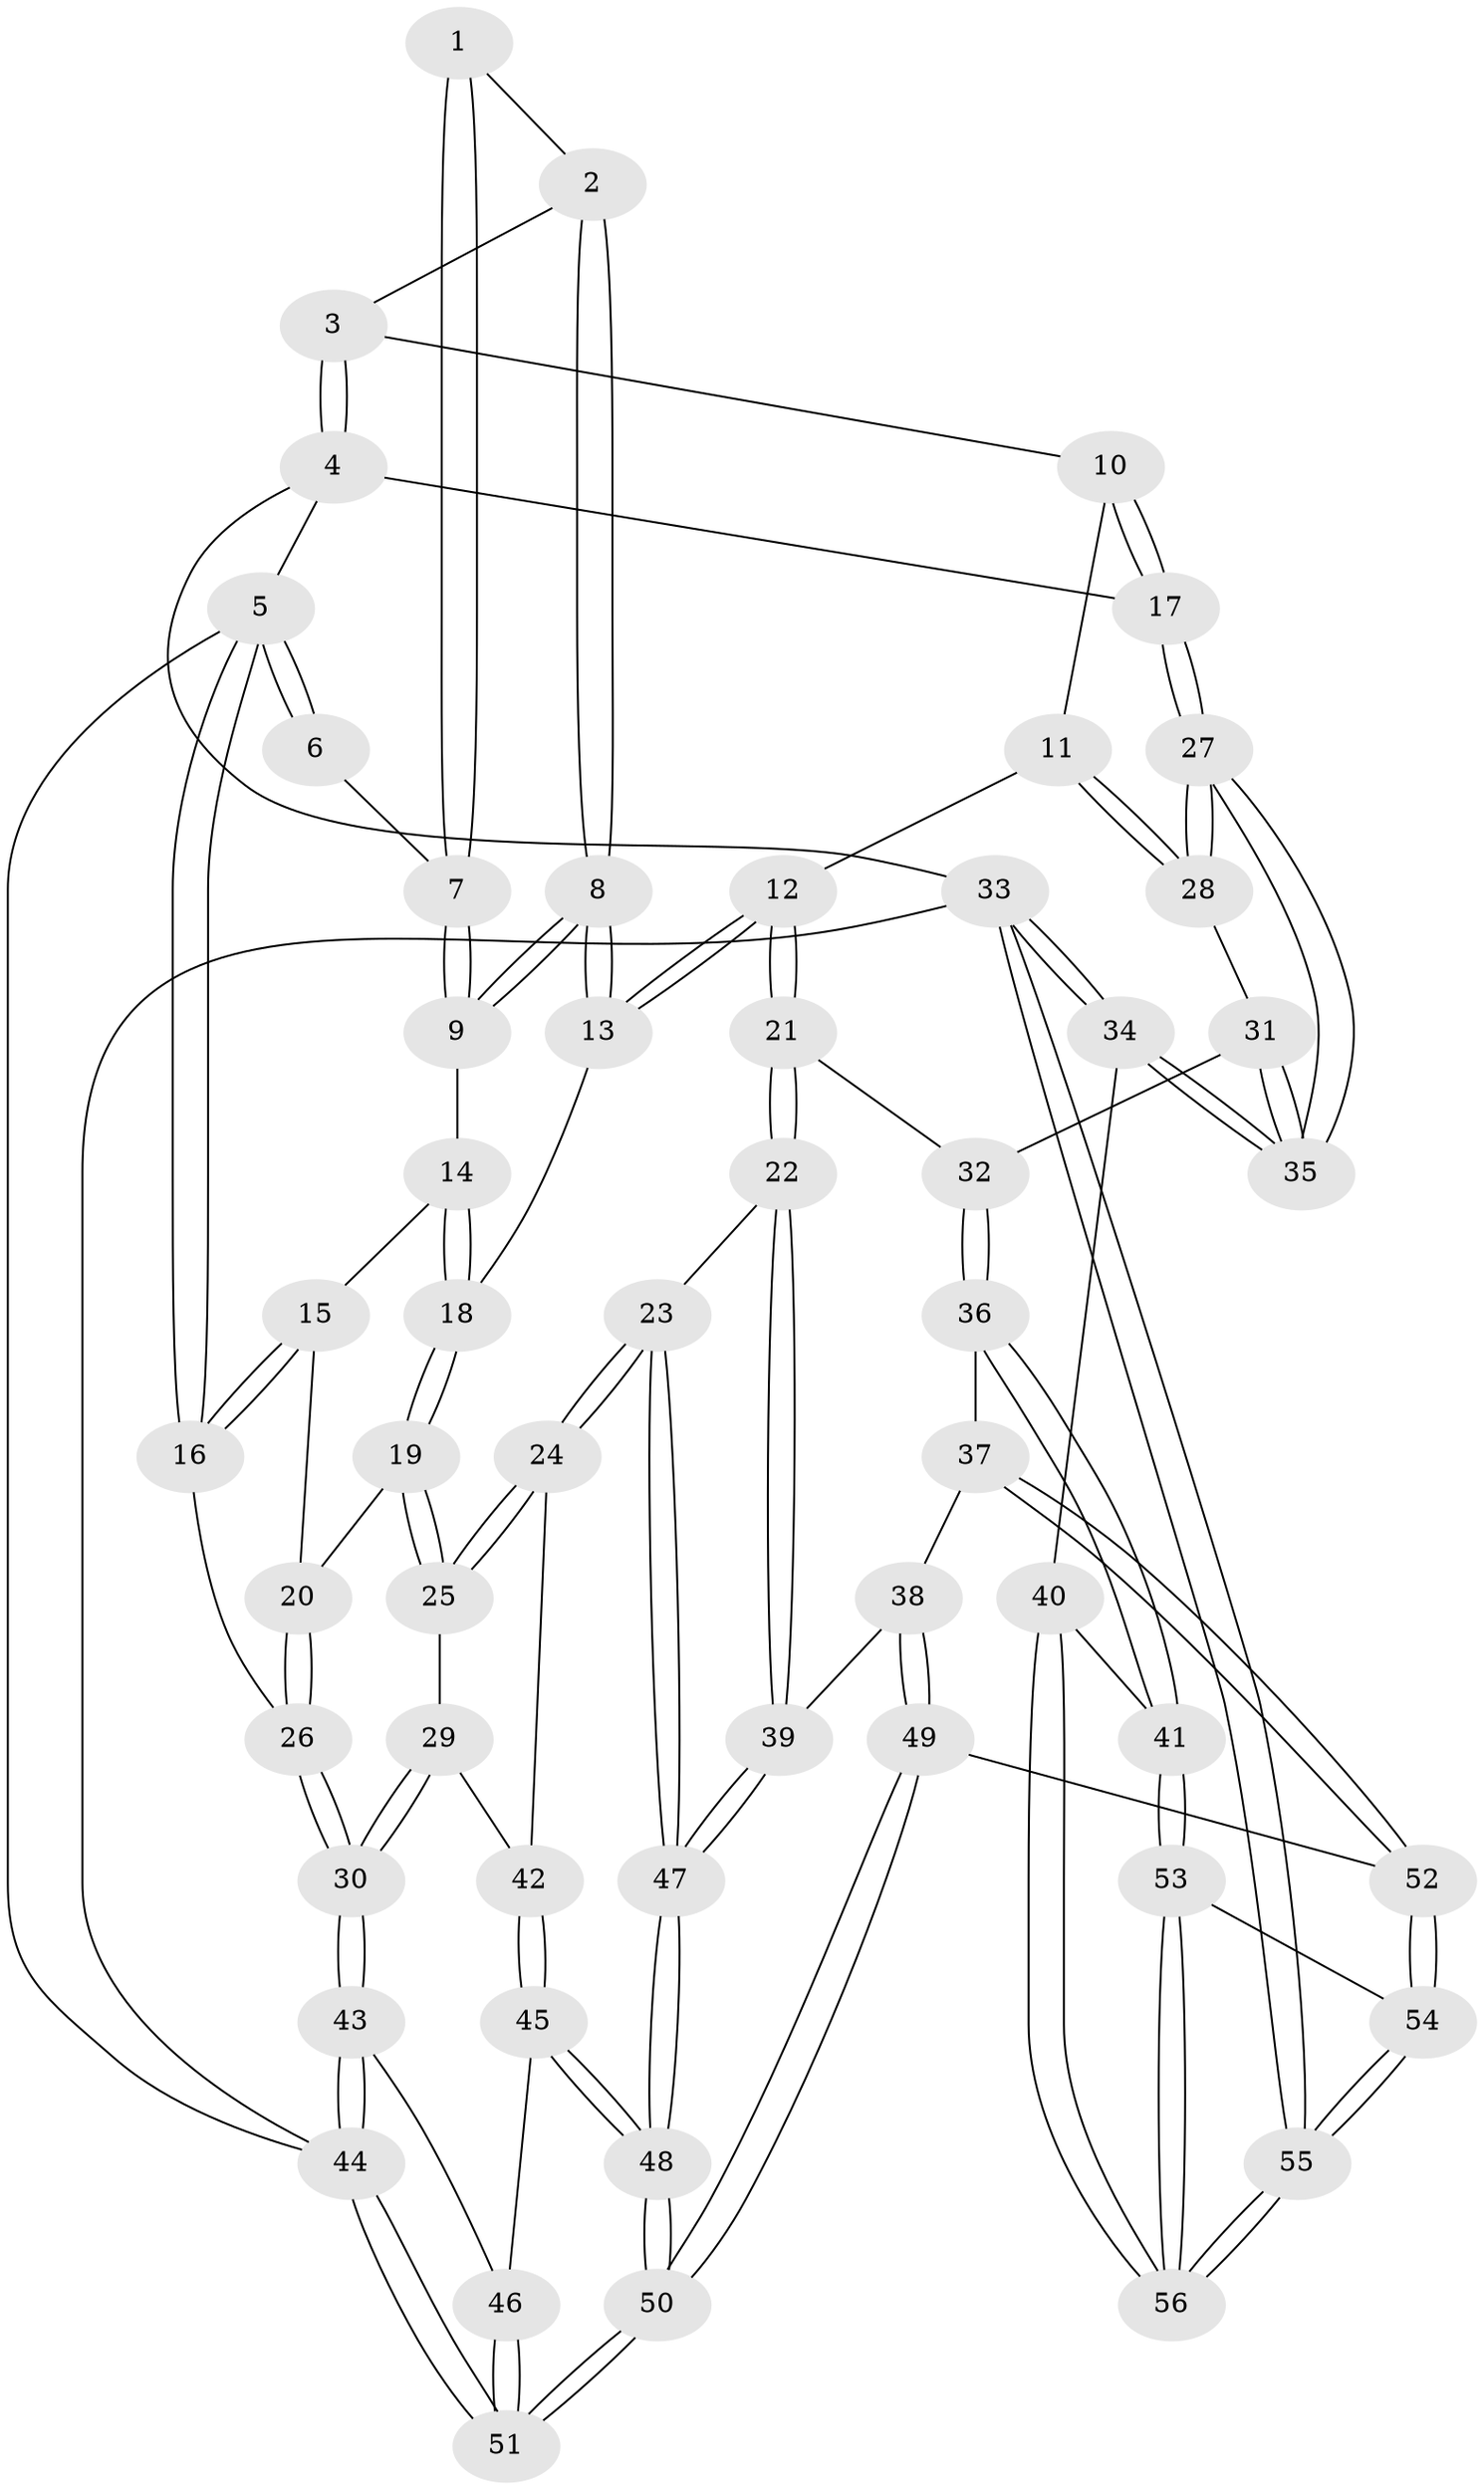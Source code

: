 // Generated by graph-tools (version 1.1) at 2025/38/03/09/25 02:38:35]
// undirected, 56 vertices, 137 edges
graph export_dot {
graph [start="1"]
  node [color=gray90,style=filled];
  1 [pos="+0.32900561097732145+0"];
  2 [pos="+0.3513928860581256+0"];
  3 [pos="+0.9355208862698543+0"];
  4 [pos="+1+0"];
  5 [pos="+0+0"];
  6 [pos="+0.056115901341290714+0"];
  7 [pos="+0.10899110543716604+0.12950718697024183"];
  8 [pos="+0.422551401873881+0.13452058138626405"];
  9 [pos="+0.09546355789312666+0.15568325872757482"];
  10 [pos="+0.7221736013444663+0.10785567767602205"];
  11 [pos="+0.6528385670105744+0.21540977376112797"];
  12 [pos="+0.5689582244092977+0.24481451163158358"];
  13 [pos="+0.44100989536967206+0.16429963575329912"];
  14 [pos="+0.08831363889692835+0.1607872183856054"];
  15 [pos="+0.04286742079833541+0.18048284239318035"];
  16 [pos="+0+0.22480233117683335"];
  17 [pos="+1+0.29775767901551414"];
  18 [pos="+0.2902714141874623+0.2907795192983282"];
  19 [pos="+0.24965129597283822+0.36220592512746264"];
  20 [pos="+0.20381611425408466+0.33675225006452975"];
  21 [pos="+0.5324652048568825+0.4426735645974607"];
  22 [pos="+0.45725279416957804+0.5553285536311852"];
  23 [pos="+0.3586949890615812+0.5715487620353813"];
  24 [pos="+0.3215471381839948+0.5682981243938896"];
  25 [pos="+0.24975114066977522+0.36475093703947414"];
  26 [pos="+0+0.41994068903592086"];
  27 [pos="+1+0.33425486130360516"];
  28 [pos="+0.8578316524626265+0.34608877270470284"];
  29 [pos="+0+0.47092237581119617"];
  30 [pos="+0+0.45808099500147437"];
  31 [pos="+0.7825295994557719+0.5250385289869854"];
  32 [pos="+0.7790511297617364+0.5278613256736119"];
  33 [pos="+1+1"];
  34 [pos="+1+0.6395335080460807"];
  35 [pos="+1+0.6110970755769443"];
  36 [pos="+0.7548802655517012+0.7297991559562672"];
  37 [pos="+0.6482929416853029+0.7107670520539786"];
  38 [pos="+0.6047934448993961+0.6957966632602746"];
  39 [pos="+0.5297175170815347+0.6482872075452076"];
  40 [pos="+0.848318839575528+0.7815087174903751"];
  41 [pos="+0.811011985594379+0.7829178018128831"];
  42 [pos="+0.3141300569866725+0.5714990409691469"];
  43 [pos="+0+0.4857887254803183"];
  44 [pos="+0+1"];
  45 [pos="+0.22172451054369346+0.6930169546748565"];
  46 [pos="+0.1497419631640458+0.7299255211727933"];
  47 [pos="+0.3843308459957418+1"];
  48 [pos="+0.3776589408506322+1"];
  49 [pos="+0.4422411633758912+1"];
  50 [pos="+0.3792928026037596+1"];
  51 [pos="+0+1"];
  52 [pos="+0.5147478241229844+1"];
  53 [pos="+0.7721083035388953+0.8676397707345337"];
  54 [pos="+0.6080877892866617+1"];
  55 [pos="+1+1"];
  56 [pos="+1+1"];
  1 -- 2;
  1 -- 7;
  1 -- 7;
  2 -- 3;
  2 -- 8;
  2 -- 8;
  3 -- 4;
  3 -- 4;
  3 -- 10;
  4 -- 5;
  4 -- 17;
  4 -- 33;
  5 -- 6;
  5 -- 6;
  5 -- 16;
  5 -- 16;
  5 -- 44;
  6 -- 7;
  7 -- 9;
  7 -- 9;
  8 -- 9;
  8 -- 9;
  8 -- 13;
  8 -- 13;
  9 -- 14;
  10 -- 11;
  10 -- 17;
  10 -- 17;
  11 -- 12;
  11 -- 28;
  11 -- 28;
  12 -- 13;
  12 -- 13;
  12 -- 21;
  12 -- 21;
  13 -- 18;
  14 -- 15;
  14 -- 18;
  14 -- 18;
  15 -- 16;
  15 -- 16;
  15 -- 20;
  16 -- 26;
  17 -- 27;
  17 -- 27;
  18 -- 19;
  18 -- 19;
  19 -- 20;
  19 -- 25;
  19 -- 25;
  20 -- 26;
  20 -- 26;
  21 -- 22;
  21 -- 22;
  21 -- 32;
  22 -- 23;
  22 -- 39;
  22 -- 39;
  23 -- 24;
  23 -- 24;
  23 -- 47;
  23 -- 47;
  24 -- 25;
  24 -- 25;
  24 -- 42;
  25 -- 29;
  26 -- 30;
  26 -- 30;
  27 -- 28;
  27 -- 28;
  27 -- 35;
  27 -- 35;
  28 -- 31;
  29 -- 30;
  29 -- 30;
  29 -- 42;
  30 -- 43;
  30 -- 43;
  31 -- 32;
  31 -- 35;
  31 -- 35;
  32 -- 36;
  32 -- 36;
  33 -- 34;
  33 -- 34;
  33 -- 55;
  33 -- 55;
  33 -- 44;
  34 -- 35;
  34 -- 35;
  34 -- 40;
  36 -- 37;
  36 -- 41;
  36 -- 41;
  37 -- 38;
  37 -- 52;
  37 -- 52;
  38 -- 39;
  38 -- 49;
  38 -- 49;
  39 -- 47;
  39 -- 47;
  40 -- 41;
  40 -- 56;
  40 -- 56;
  41 -- 53;
  41 -- 53;
  42 -- 45;
  42 -- 45;
  43 -- 44;
  43 -- 44;
  43 -- 46;
  44 -- 51;
  44 -- 51;
  45 -- 46;
  45 -- 48;
  45 -- 48;
  46 -- 51;
  46 -- 51;
  47 -- 48;
  47 -- 48;
  48 -- 50;
  48 -- 50;
  49 -- 50;
  49 -- 50;
  49 -- 52;
  50 -- 51;
  50 -- 51;
  52 -- 54;
  52 -- 54;
  53 -- 54;
  53 -- 56;
  53 -- 56;
  54 -- 55;
  54 -- 55;
  55 -- 56;
  55 -- 56;
}
